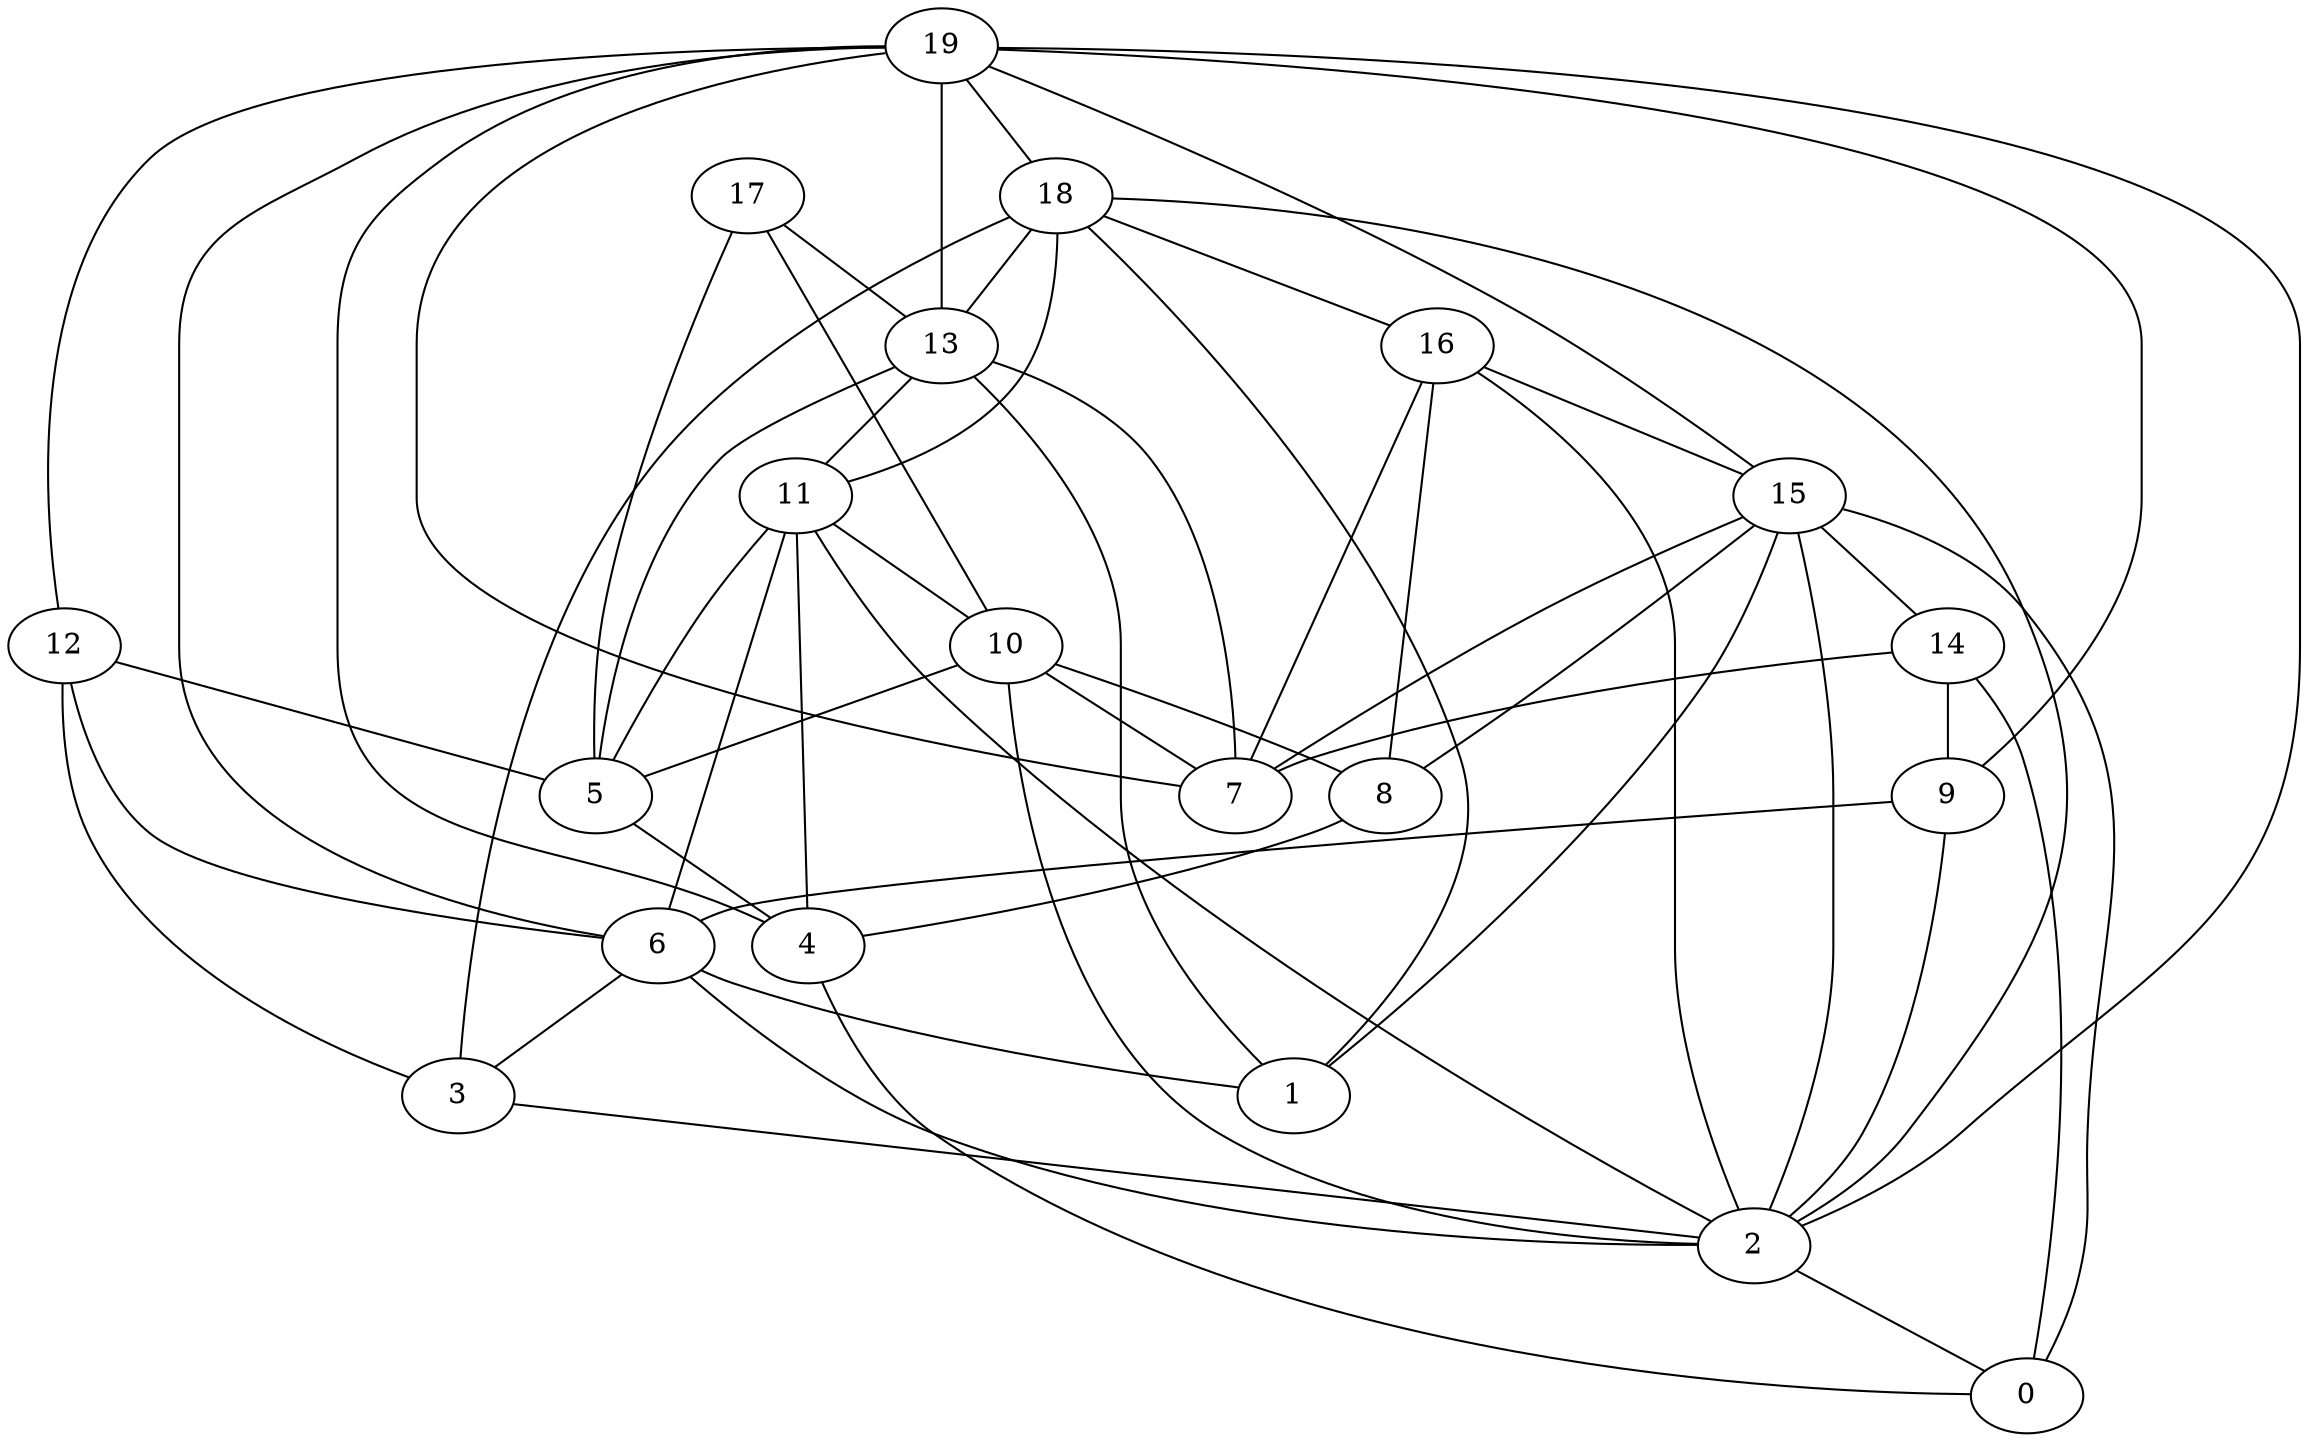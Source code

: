 digraph GG_graph {

subgraph G_graph {
edge [color = black]
17 -> 5 [dir = none]
17 -> 13 [dir = none]
17 -> 10 [dir = none]
8 -> 4 [dir = none]
5 -> 4 [dir = none]
16 -> 8 [dir = none]
16 -> 7 [dir = none]
16 -> 15 [dir = none]
16 -> 2 [dir = none]
18 -> 11 [dir = none]
18 -> 1 [dir = none]
18 -> 2 [dir = none]
18 -> 3 [dir = none]
18 -> 16 [dir = none]
18 -> 13 [dir = none]
11 -> 2 [dir = none]
11 -> 6 [dir = none]
11 -> 5 [dir = none]
11 -> 10 [dir = none]
11 -> 4 [dir = none]
4 -> 0 [dir = none]
10 -> 5 [dir = none]
10 -> 8 [dir = none]
10 -> 2 [dir = none]
10 -> 7 [dir = none]
13 -> 11 [dir = none]
13 -> 7 [dir = none]
13 -> 5 [dir = none]
13 -> 1 [dir = none]
14 -> 7 [dir = none]
14 -> 9 [dir = none]
14 -> 0 [dir = none]
15 -> 0 [dir = none]
15 -> 2 [dir = none]
15 -> 1 [dir = none]
15 -> 14 [dir = none]
15 -> 7 [dir = none]
15 -> 8 [dir = none]
2 -> 0 [dir = none]
6 -> 1 [dir = none]
6 -> 2 [dir = none]
6 -> 3 [dir = none]
19 -> 9 [dir = none]
19 -> 7 [dir = none]
19 -> 6 [dir = none]
19 -> 18 [dir = none]
19 -> 15 [dir = none]
19 -> 2 [dir = none]
19 -> 13 [dir = none]
19 -> 12 [dir = none]
19 -> 4 [dir = none]
3 -> 2 [dir = none]
9 -> 6 [dir = none]
9 -> 2 [dir = none]
12 -> 3 [dir = none]
12 -> 5 [dir = none]
12 -> 6 [dir = none]
}

}
